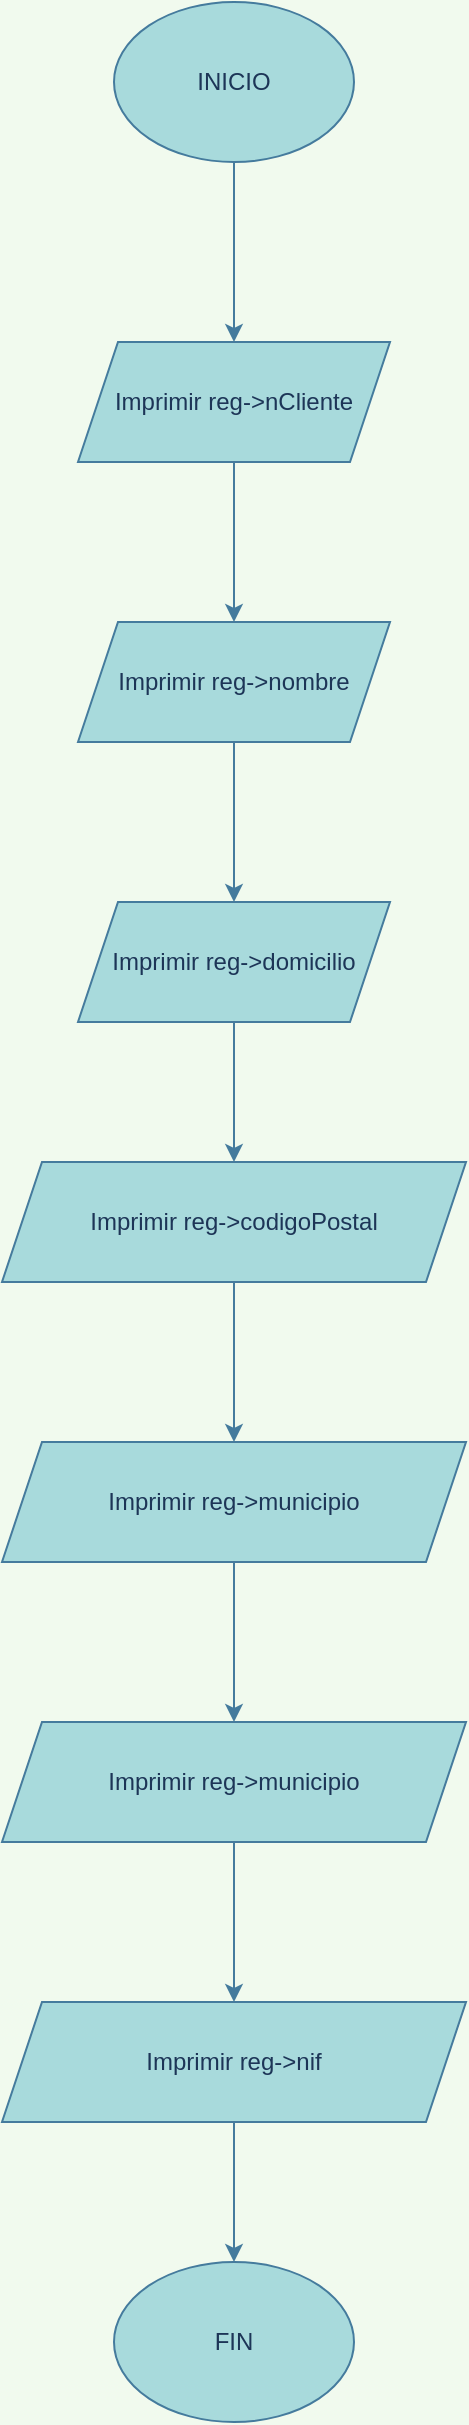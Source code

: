 <mxfile version="13.7.9" type="device"><diagram id="C5RBs43oDa-KdzZeNtuy" name="Page-1"><mxGraphModel dx="702" dy="822" grid="1" gridSize="10" guides="1" tooltips="1" connect="1" arrows="1" fold="1" page="1" pageScale="1" pageWidth="827" pageHeight="1169" background="#F1FAEE" math="0" shadow="0"><root><mxCell id="WIyWlLk6GJQsqaUBKTNV-0"/><mxCell id="WIyWlLk6GJQsqaUBKTNV-1" parent="WIyWlLk6GJQsqaUBKTNV-0"/><mxCell id="v5Moz6TvSOrtHyZFg1qG-2" value="" style="edgeStyle=orthogonalEdgeStyle;curved=0;rounded=1;sketch=0;orthogonalLoop=1;jettySize=auto;html=1;strokeColor=#457B9D;fillColor=#A8DADC;fontColor=#1D3557;" edge="1" parent="WIyWlLk6GJQsqaUBKTNV-1" source="v5Moz6TvSOrtHyZFg1qG-0" target="v5Moz6TvSOrtHyZFg1qG-1"><mxGeometry relative="1" as="geometry"/></mxCell><mxCell id="v5Moz6TvSOrtHyZFg1qG-0" value="INICIO" style="ellipse;whiteSpace=wrap;html=1;fillColor=#A8DADC;strokeColor=#457B9D;fontColor=#1D3557;" vertex="1" parent="WIyWlLk6GJQsqaUBKTNV-1"><mxGeometry x="354" y="70" width="120" height="80" as="geometry"/></mxCell><mxCell id="v5Moz6TvSOrtHyZFg1qG-4" value="" style="edgeStyle=orthogonalEdgeStyle;curved=0;rounded=1;sketch=0;orthogonalLoop=1;jettySize=auto;html=1;strokeColor=#457B9D;fillColor=#A8DADC;fontColor=#1D3557;" edge="1" parent="WIyWlLk6GJQsqaUBKTNV-1" source="v5Moz6TvSOrtHyZFg1qG-1" target="v5Moz6TvSOrtHyZFg1qG-3"><mxGeometry relative="1" as="geometry"/></mxCell><mxCell id="v5Moz6TvSOrtHyZFg1qG-1" value="Imprimir reg-&amp;gt;nCliente" style="shape=parallelogram;perimeter=parallelogramPerimeter;whiteSpace=wrap;html=1;fixedSize=1;fontColor=#1D3557;strokeColor=#457B9D;fillColor=#A8DADC;" vertex="1" parent="WIyWlLk6GJQsqaUBKTNV-1"><mxGeometry x="336" y="240" width="156" height="60" as="geometry"/></mxCell><mxCell id="v5Moz6TvSOrtHyZFg1qG-6" value="" style="edgeStyle=orthogonalEdgeStyle;curved=0;rounded=1;sketch=0;orthogonalLoop=1;jettySize=auto;html=1;strokeColor=#457B9D;fillColor=#A8DADC;fontColor=#1D3557;" edge="1" parent="WIyWlLk6GJQsqaUBKTNV-1" source="v5Moz6TvSOrtHyZFg1qG-3" target="v5Moz6TvSOrtHyZFg1qG-5"><mxGeometry relative="1" as="geometry"/></mxCell><mxCell id="v5Moz6TvSOrtHyZFg1qG-3" value="Imprimir reg-&amp;gt;nombre" style="shape=parallelogram;perimeter=parallelogramPerimeter;whiteSpace=wrap;html=1;fixedSize=1;fontColor=#1D3557;strokeColor=#457B9D;fillColor=#A8DADC;" vertex="1" parent="WIyWlLk6GJQsqaUBKTNV-1"><mxGeometry x="336" y="380" width="156" height="60" as="geometry"/></mxCell><mxCell id="v5Moz6TvSOrtHyZFg1qG-9" value="" style="edgeStyle=orthogonalEdgeStyle;curved=0;rounded=1;sketch=0;orthogonalLoop=1;jettySize=auto;html=1;strokeColor=#457B9D;fillColor=#A8DADC;fontColor=#1D3557;" edge="1" parent="WIyWlLk6GJQsqaUBKTNV-1" source="v5Moz6TvSOrtHyZFg1qG-5" target="v5Moz6TvSOrtHyZFg1qG-8"><mxGeometry relative="1" as="geometry"/></mxCell><mxCell id="v5Moz6TvSOrtHyZFg1qG-5" value="Imprimir reg-&amp;gt;domicilio" style="shape=parallelogram;perimeter=parallelogramPerimeter;whiteSpace=wrap;html=1;fixedSize=1;fontColor=#1D3557;strokeColor=#457B9D;fillColor=#A8DADC;" vertex="1" parent="WIyWlLk6GJQsqaUBKTNV-1"><mxGeometry x="336" y="520" width="156" height="60" as="geometry"/></mxCell><mxCell id="v5Moz6TvSOrtHyZFg1qG-11" value="" style="edgeStyle=orthogonalEdgeStyle;curved=0;rounded=1;sketch=0;orthogonalLoop=1;jettySize=auto;html=1;strokeColor=#457B9D;fillColor=#A8DADC;fontColor=#1D3557;" edge="1" parent="WIyWlLk6GJQsqaUBKTNV-1" source="v5Moz6TvSOrtHyZFg1qG-8" target="v5Moz6TvSOrtHyZFg1qG-10"><mxGeometry relative="1" as="geometry"/></mxCell><mxCell id="v5Moz6TvSOrtHyZFg1qG-8" value="Imprimir reg-&amp;gt;codigoPostal" style="shape=parallelogram;perimeter=parallelogramPerimeter;whiteSpace=wrap;html=1;fixedSize=1;fontColor=#1D3557;strokeColor=#457B9D;fillColor=#A8DADC;" vertex="1" parent="WIyWlLk6GJQsqaUBKTNV-1"><mxGeometry x="298" y="650" width="232" height="60" as="geometry"/></mxCell><mxCell id="v5Moz6TvSOrtHyZFg1qG-13" value="" style="edgeStyle=orthogonalEdgeStyle;curved=0;rounded=1;sketch=0;orthogonalLoop=1;jettySize=auto;html=1;strokeColor=#457B9D;fillColor=#A8DADC;fontColor=#1D3557;" edge="1" parent="WIyWlLk6GJQsqaUBKTNV-1" source="v5Moz6TvSOrtHyZFg1qG-10" target="v5Moz6TvSOrtHyZFg1qG-12"><mxGeometry relative="1" as="geometry"/></mxCell><mxCell id="v5Moz6TvSOrtHyZFg1qG-10" value="Imprimir reg-&amp;gt;municipio" style="shape=parallelogram;perimeter=parallelogramPerimeter;whiteSpace=wrap;html=1;fixedSize=1;fontColor=#1D3557;strokeColor=#457B9D;fillColor=#A8DADC;" vertex="1" parent="WIyWlLk6GJQsqaUBKTNV-1"><mxGeometry x="298" y="790" width="232" height="60" as="geometry"/></mxCell><mxCell id="v5Moz6TvSOrtHyZFg1qG-15" value="" style="edgeStyle=orthogonalEdgeStyle;curved=0;rounded=1;sketch=0;orthogonalLoop=1;jettySize=auto;html=1;strokeColor=#457B9D;fillColor=#A8DADC;fontColor=#1D3557;" edge="1" parent="WIyWlLk6GJQsqaUBKTNV-1" source="v5Moz6TvSOrtHyZFg1qG-12" target="v5Moz6TvSOrtHyZFg1qG-14"><mxGeometry relative="1" as="geometry"/></mxCell><mxCell id="v5Moz6TvSOrtHyZFg1qG-12" value="Imprimir reg-&amp;gt;municipio" style="shape=parallelogram;perimeter=parallelogramPerimeter;whiteSpace=wrap;html=1;fixedSize=1;fontColor=#1D3557;strokeColor=#457B9D;fillColor=#A8DADC;" vertex="1" parent="WIyWlLk6GJQsqaUBKTNV-1"><mxGeometry x="298" y="930" width="232" height="60" as="geometry"/></mxCell><mxCell id="v5Moz6TvSOrtHyZFg1qG-17" value="" style="edgeStyle=orthogonalEdgeStyle;curved=0;rounded=1;sketch=0;orthogonalLoop=1;jettySize=auto;html=1;strokeColor=#457B9D;fillColor=#A8DADC;fontColor=#1D3557;" edge="1" parent="WIyWlLk6GJQsqaUBKTNV-1" source="v5Moz6TvSOrtHyZFg1qG-14" target="v5Moz6TvSOrtHyZFg1qG-16"><mxGeometry relative="1" as="geometry"/></mxCell><mxCell id="v5Moz6TvSOrtHyZFg1qG-14" value="Imprimir reg-&amp;gt;nif" style="shape=parallelogram;perimeter=parallelogramPerimeter;whiteSpace=wrap;html=1;fixedSize=1;fontColor=#1D3557;strokeColor=#457B9D;fillColor=#A8DADC;" vertex="1" parent="WIyWlLk6GJQsqaUBKTNV-1"><mxGeometry x="298" y="1070" width="232" height="60" as="geometry"/></mxCell><mxCell id="v5Moz6TvSOrtHyZFg1qG-16" value="FIN" style="ellipse;whiteSpace=wrap;html=1;fontColor=#1D3557;strokeColor=#457B9D;fillColor=#A8DADC;" vertex="1" parent="WIyWlLk6GJQsqaUBKTNV-1"><mxGeometry x="354" y="1200" width="120" height="80" as="geometry"/></mxCell></root></mxGraphModel></diagram></mxfile>